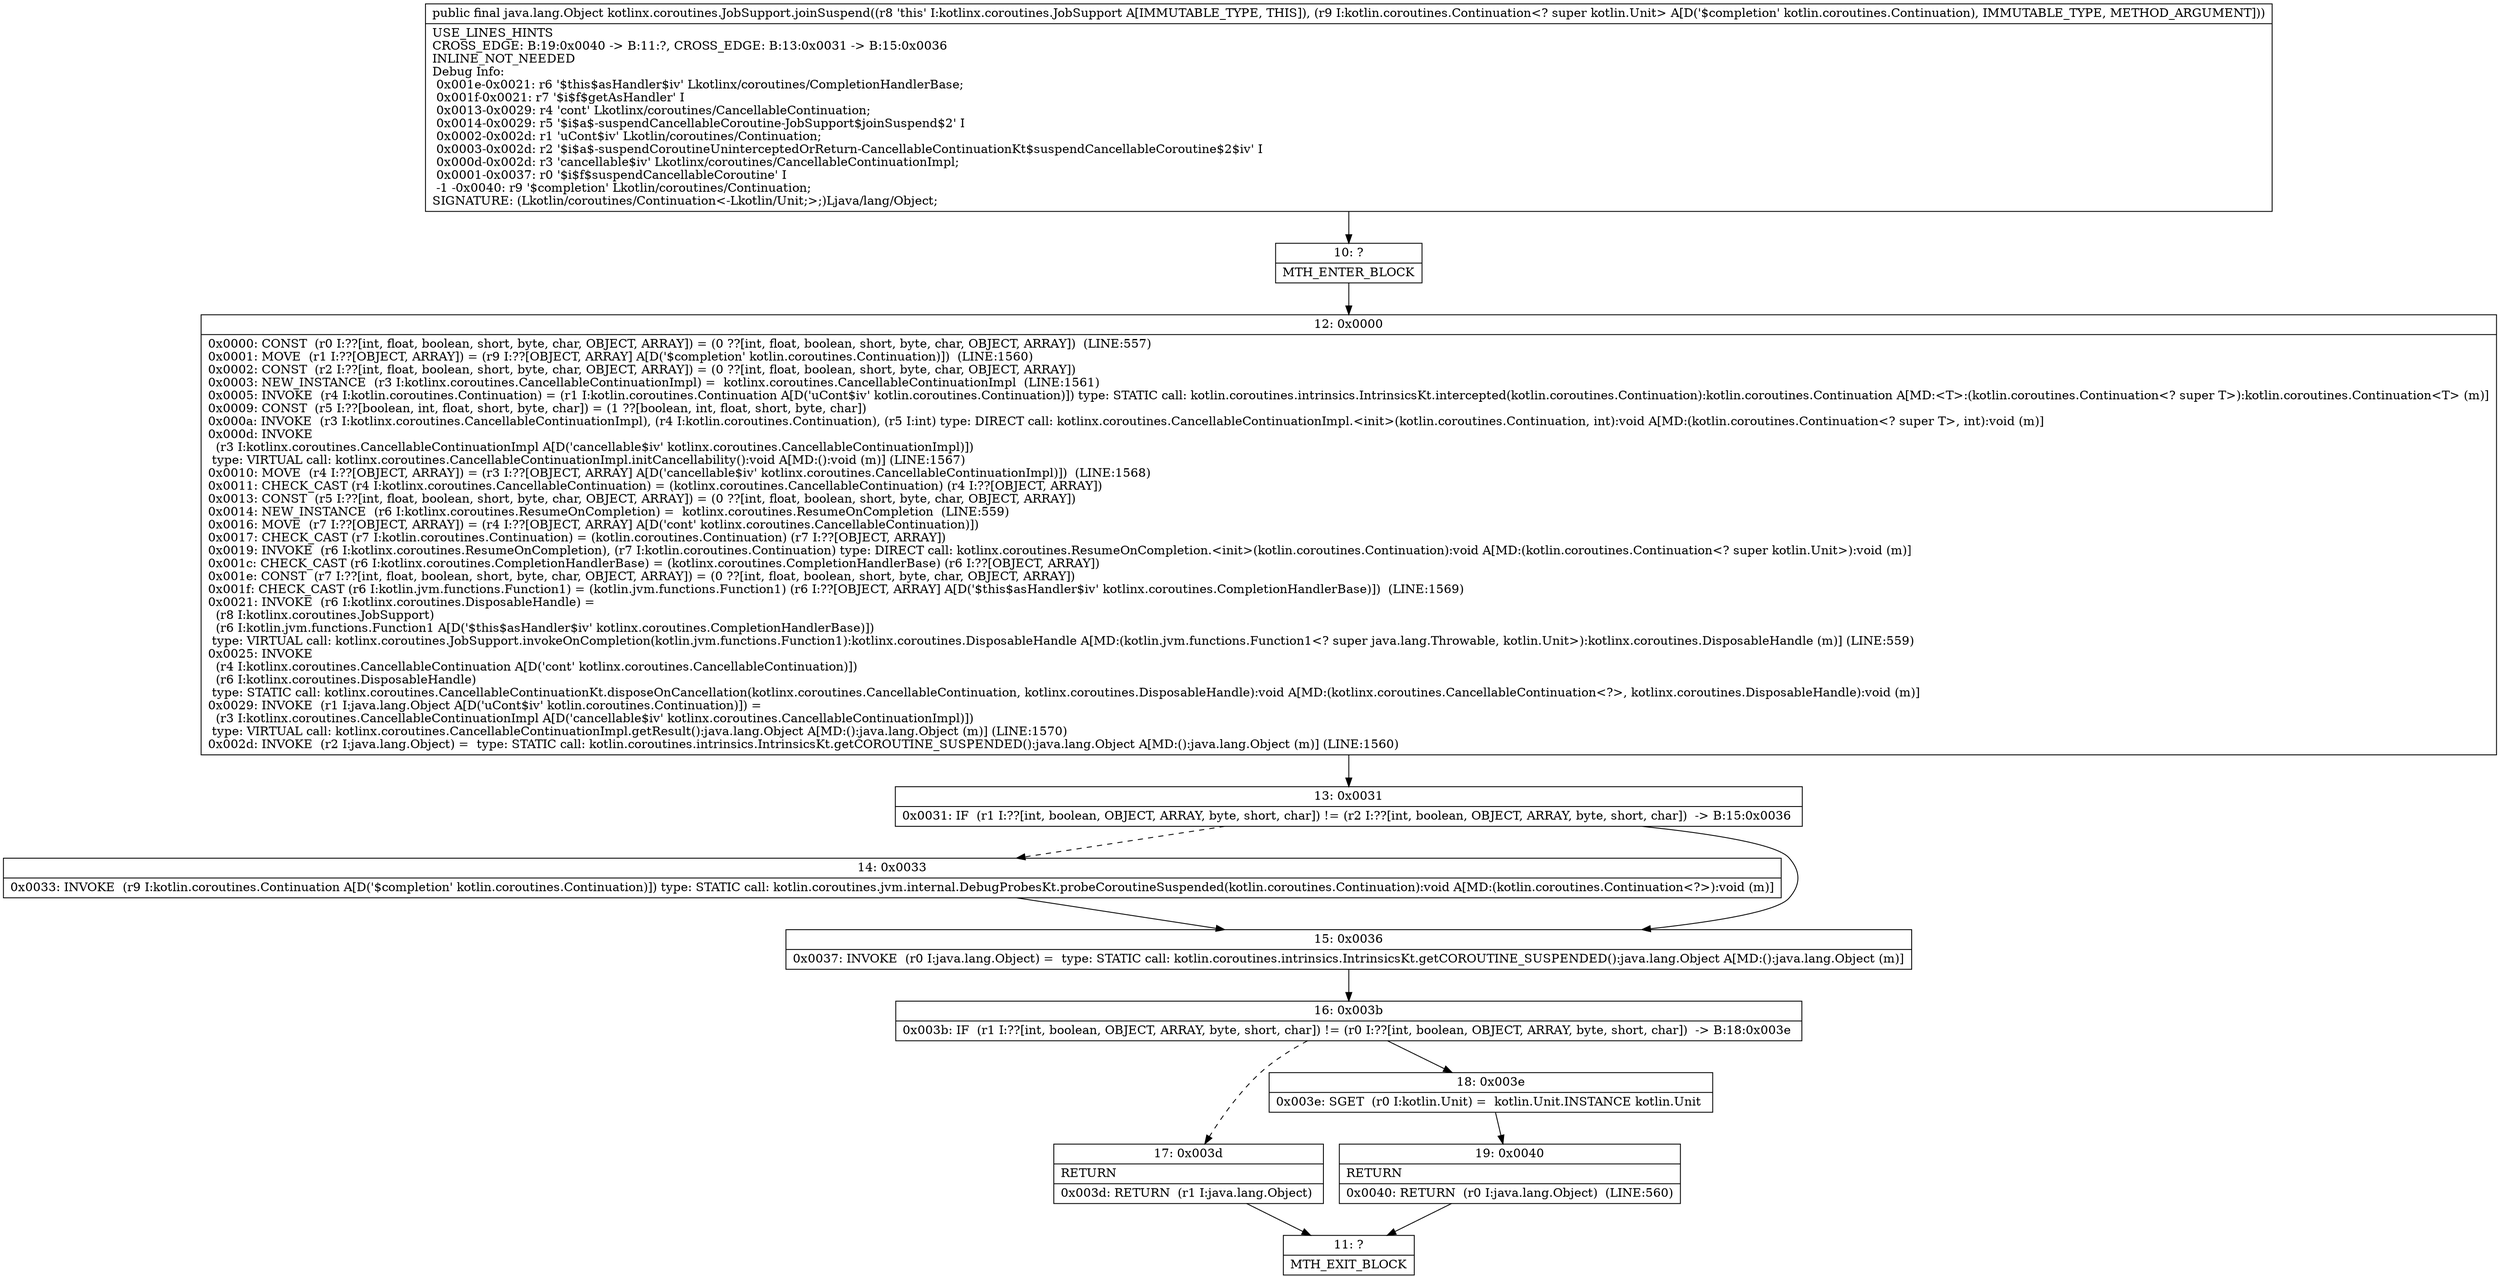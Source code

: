 digraph "CFG forkotlinx.coroutines.JobSupport.joinSuspend(Lkotlin\/coroutines\/Continuation;)Ljava\/lang\/Object;" {
Node_10 [shape=record,label="{10\:\ ?|MTH_ENTER_BLOCK\l}"];
Node_12 [shape=record,label="{12\:\ 0x0000|0x0000: CONST  (r0 I:??[int, float, boolean, short, byte, char, OBJECT, ARRAY]) = (0 ??[int, float, boolean, short, byte, char, OBJECT, ARRAY])  (LINE:557)\l0x0001: MOVE  (r1 I:??[OBJECT, ARRAY]) = (r9 I:??[OBJECT, ARRAY] A[D('$completion' kotlin.coroutines.Continuation)])  (LINE:1560)\l0x0002: CONST  (r2 I:??[int, float, boolean, short, byte, char, OBJECT, ARRAY]) = (0 ??[int, float, boolean, short, byte, char, OBJECT, ARRAY]) \l0x0003: NEW_INSTANCE  (r3 I:kotlinx.coroutines.CancellableContinuationImpl) =  kotlinx.coroutines.CancellableContinuationImpl  (LINE:1561)\l0x0005: INVOKE  (r4 I:kotlin.coroutines.Continuation) = (r1 I:kotlin.coroutines.Continuation A[D('uCont$iv' kotlin.coroutines.Continuation)]) type: STATIC call: kotlin.coroutines.intrinsics.IntrinsicsKt.intercepted(kotlin.coroutines.Continuation):kotlin.coroutines.Continuation A[MD:\<T\>:(kotlin.coroutines.Continuation\<? super T\>):kotlin.coroutines.Continuation\<T\> (m)]\l0x0009: CONST  (r5 I:??[boolean, int, float, short, byte, char]) = (1 ??[boolean, int, float, short, byte, char]) \l0x000a: INVOKE  (r3 I:kotlinx.coroutines.CancellableContinuationImpl), (r4 I:kotlin.coroutines.Continuation), (r5 I:int) type: DIRECT call: kotlinx.coroutines.CancellableContinuationImpl.\<init\>(kotlin.coroutines.Continuation, int):void A[MD:(kotlin.coroutines.Continuation\<? super T\>, int):void (m)]\l0x000d: INVOKE  \l  (r3 I:kotlinx.coroutines.CancellableContinuationImpl A[D('cancellable$iv' kotlinx.coroutines.CancellableContinuationImpl)])\l type: VIRTUAL call: kotlinx.coroutines.CancellableContinuationImpl.initCancellability():void A[MD:():void (m)] (LINE:1567)\l0x0010: MOVE  (r4 I:??[OBJECT, ARRAY]) = (r3 I:??[OBJECT, ARRAY] A[D('cancellable$iv' kotlinx.coroutines.CancellableContinuationImpl)])  (LINE:1568)\l0x0011: CHECK_CAST (r4 I:kotlinx.coroutines.CancellableContinuation) = (kotlinx.coroutines.CancellableContinuation) (r4 I:??[OBJECT, ARRAY]) \l0x0013: CONST  (r5 I:??[int, float, boolean, short, byte, char, OBJECT, ARRAY]) = (0 ??[int, float, boolean, short, byte, char, OBJECT, ARRAY]) \l0x0014: NEW_INSTANCE  (r6 I:kotlinx.coroutines.ResumeOnCompletion) =  kotlinx.coroutines.ResumeOnCompletion  (LINE:559)\l0x0016: MOVE  (r7 I:??[OBJECT, ARRAY]) = (r4 I:??[OBJECT, ARRAY] A[D('cont' kotlinx.coroutines.CancellableContinuation)]) \l0x0017: CHECK_CAST (r7 I:kotlin.coroutines.Continuation) = (kotlin.coroutines.Continuation) (r7 I:??[OBJECT, ARRAY]) \l0x0019: INVOKE  (r6 I:kotlinx.coroutines.ResumeOnCompletion), (r7 I:kotlin.coroutines.Continuation) type: DIRECT call: kotlinx.coroutines.ResumeOnCompletion.\<init\>(kotlin.coroutines.Continuation):void A[MD:(kotlin.coroutines.Continuation\<? super kotlin.Unit\>):void (m)]\l0x001c: CHECK_CAST (r6 I:kotlinx.coroutines.CompletionHandlerBase) = (kotlinx.coroutines.CompletionHandlerBase) (r6 I:??[OBJECT, ARRAY]) \l0x001e: CONST  (r7 I:??[int, float, boolean, short, byte, char, OBJECT, ARRAY]) = (0 ??[int, float, boolean, short, byte, char, OBJECT, ARRAY]) \l0x001f: CHECK_CAST (r6 I:kotlin.jvm.functions.Function1) = (kotlin.jvm.functions.Function1) (r6 I:??[OBJECT, ARRAY] A[D('$this$asHandler$iv' kotlinx.coroutines.CompletionHandlerBase)])  (LINE:1569)\l0x0021: INVOKE  (r6 I:kotlinx.coroutines.DisposableHandle) = \l  (r8 I:kotlinx.coroutines.JobSupport)\l  (r6 I:kotlin.jvm.functions.Function1 A[D('$this$asHandler$iv' kotlinx.coroutines.CompletionHandlerBase)])\l type: VIRTUAL call: kotlinx.coroutines.JobSupport.invokeOnCompletion(kotlin.jvm.functions.Function1):kotlinx.coroutines.DisposableHandle A[MD:(kotlin.jvm.functions.Function1\<? super java.lang.Throwable, kotlin.Unit\>):kotlinx.coroutines.DisposableHandle (m)] (LINE:559)\l0x0025: INVOKE  \l  (r4 I:kotlinx.coroutines.CancellableContinuation A[D('cont' kotlinx.coroutines.CancellableContinuation)])\l  (r6 I:kotlinx.coroutines.DisposableHandle)\l type: STATIC call: kotlinx.coroutines.CancellableContinuationKt.disposeOnCancellation(kotlinx.coroutines.CancellableContinuation, kotlinx.coroutines.DisposableHandle):void A[MD:(kotlinx.coroutines.CancellableContinuation\<?\>, kotlinx.coroutines.DisposableHandle):void (m)]\l0x0029: INVOKE  (r1 I:java.lang.Object A[D('uCont$iv' kotlin.coroutines.Continuation)]) = \l  (r3 I:kotlinx.coroutines.CancellableContinuationImpl A[D('cancellable$iv' kotlinx.coroutines.CancellableContinuationImpl)])\l type: VIRTUAL call: kotlinx.coroutines.CancellableContinuationImpl.getResult():java.lang.Object A[MD:():java.lang.Object (m)] (LINE:1570)\l0x002d: INVOKE  (r2 I:java.lang.Object) =  type: STATIC call: kotlin.coroutines.intrinsics.IntrinsicsKt.getCOROUTINE_SUSPENDED():java.lang.Object A[MD:():java.lang.Object (m)] (LINE:1560)\l}"];
Node_13 [shape=record,label="{13\:\ 0x0031|0x0031: IF  (r1 I:??[int, boolean, OBJECT, ARRAY, byte, short, char]) != (r2 I:??[int, boolean, OBJECT, ARRAY, byte, short, char])  \-\> B:15:0x0036 \l}"];
Node_14 [shape=record,label="{14\:\ 0x0033|0x0033: INVOKE  (r9 I:kotlin.coroutines.Continuation A[D('$completion' kotlin.coroutines.Continuation)]) type: STATIC call: kotlin.coroutines.jvm.internal.DebugProbesKt.probeCoroutineSuspended(kotlin.coroutines.Continuation):void A[MD:(kotlin.coroutines.Continuation\<?\>):void (m)]\l}"];
Node_15 [shape=record,label="{15\:\ 0x0036|0x0037: INVOKE  (r0 I:java.lang.Object) =  type: STATIC call: kotlin.coroutines.intrinsics.IntrinsicsKt.getCOROUTINE_SUSPENDED():java.lang.Object A[MD:():java.lang.Object (m)]\l}"];
Node_16 [shape=record,label="{16\:\ 0x003b|0x003b: IF  (r1 I:??[int, boolean, OBJECT, ARRAY, byte, short, char]) != (r0 I:??[int, boolean, OBJECT, ARRAY, byte, short, char])  \-\> B:18:0x003e \l}"];
Node_17 [shape=record,label="{17\:\ 0x003d|RETURN\l|0x003d: RETURN  (r1 I:java.lang.Object) \l}"];
Node_11 [shape=record,label="{11\:\ ?|MTH_EXIT_BLOCK\l}"];
Node_18 [shape=record,label="{18\:\ 0x003e|0x003e: SGET  (r0 I:kotlin.Unit) =  kotlin.Unit.INSTANCE kotlin.Unit \l}"];
Node_19 [shape=record,label="{19\:\ 0x0040|RETURN\l|0x0040: RETURN  (r0 I:java.lang.Object)  (LINE:560)\l}"];
MethodNode[shape=record,label="{public final java.lang.Object kotlinx.coroutines.JobSupport.joinSuspend((r8 'this' I:kotlinx.coroutines.JobSupport A[IMMUTABLE_TYPE, THIS]), (r9 I:kotlin.coroutines.Continuation\<? super kotlin.Unit\> A[D('$completion' kotlin.coroutines.Continuation), IMMUTABLE_TYPE, METHOD_ARGUMENT]))  | USE_LINES_HINTS\lCROSS_EDGE: B:19:0x0040 \-\> B:11:?, CROSS_EDGE: B:13:0x0031 \-\> B:15:0x0036\lINLINE_NOT_NEEDED\lDebug Info:\l  0x001e\-0x0021: r6 '$this$asHandler$iv' Lkotlinx\/coroutines\/CompletionHandlerBase;\l  0x001f\-0x0021: r7 '$i$f$getAsHandler' I\l  0x0013\-0x0029: r4 'cont' Lkotlinx\/coroutines\/CancellableContinuation;\l  0x0014\-0x0029: r5 '$i$a$\-suspendCancellableCoroutine\-JobSupport$joinSuspend$2' I\l  0x0002\-0x002d: r1 'uCont$iv' Lkotlin\/coroutines\/Continuation;\l  0x0003\-0x002d: r2 '$i$a$\-suspendCoroutineUninterceptedOrReturn\-CancellableContinuationKt$suspendCancellableCoroutine$2$iv' I\l  0x000d\-0x002d: r3 'cancellable$iv' Lkotlinx\/coroutines\/CancellableContinuationImpl;\l  0x0001\-0x0037: r0 '$i$f$suspendCancellableCoroutine' I\l  \-1 \-0x0040: r9 '$completion' Lkotlin\/coroutines\/Continuation;\lSIGNATURE: (Lkotlin\/coroutines\/Continuation\<\-Lkotlin\/Unit;\>;)Ljava\/lang\/Object;\l}"];
MethodNode -> Node_10;Node_10 -> Node_12;
Node_12 -> Node_13;
Node_13 -> Node_14[style=dashed];
Node_13 -> Node_15;
Node_14 -> Node_15;
Node_15 -> Node_16;
Node_16 -> Node_17[style=dashed];
Node_16 -> Node_18;
Node_17 -> Node_11;
Node_18 -> Node_19;
Node_19 -> Node_11;
}

